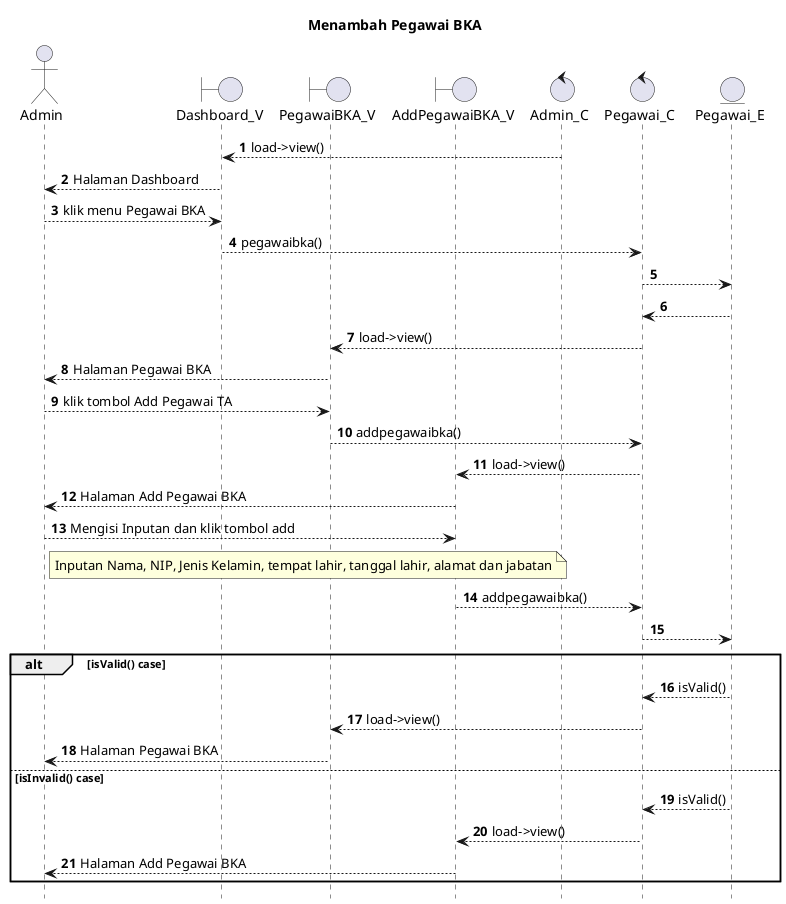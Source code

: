 @startuml

autonumber
hide footbox
title Menambah Pegawai BKA

Actor Admin
boundary Dashboard_V
boundary PegawaiBKA_V
boundary AddPegawaiBKA_V
control Admin_C
control Pegawai_C
Entity Pegawai_E

Admin_C --> Dashboard_V: load->view()
Dashboard_V --> Admin: Halaman Dashboard
Admin --> Dashboard_V: klik menu Pegawai BKA
Dashboard_V --> Pegawai_C: pegawaibka()
Pegawai_C --> Pegawai_E:
    
    Pegawai_E --> Pegawai_C:
    Pegawai_C --> PegawaiBKA_V: load->view()
    PegawaiBKA_V --> Admin: Halaman Pegawai BKA

Admin --> PegawaiBKA_V: klik tombol Add Pegawai TA
PegawaiBKA_V --> Pegawai_C: addpegawaibka()
Pegawai_C --> AddPegawaiBKA_V: load->view()
AddPegawaiBKA_V --> Admin: Halaman Add Pegawai BKA

Admin --> AddPegawaiBKA_V: Mengisi Inputan dan klik tombol add
    note right of Admin
        Inputan Nama, NIP, Jenis Kelamin, tempat lahir, tanggal lahir, alamat dan jabatan
            end note
AddPegawaiBKA_V --> Pegawai_C: addpegawaibka()
Pegawai_C --> Pegawai_E:

alt isValid() case
    
    Pegawai_E --> Pegawai_C: isValid()
    Pegawai_C --> PegawaiBKA_V: load->view()
    PegawaiBKA_V --> Admin: Halaman Pegawai BKA

else isInvalid() case
    
    Pegawai_E --> Pegawai_C: isValid()
    Pegawai_C --> AddPegawaiBKA_V: load->view()
    AddPegawaiBKA_V --> Admin: Halaman Add Pegawai BKA

end
@enduml